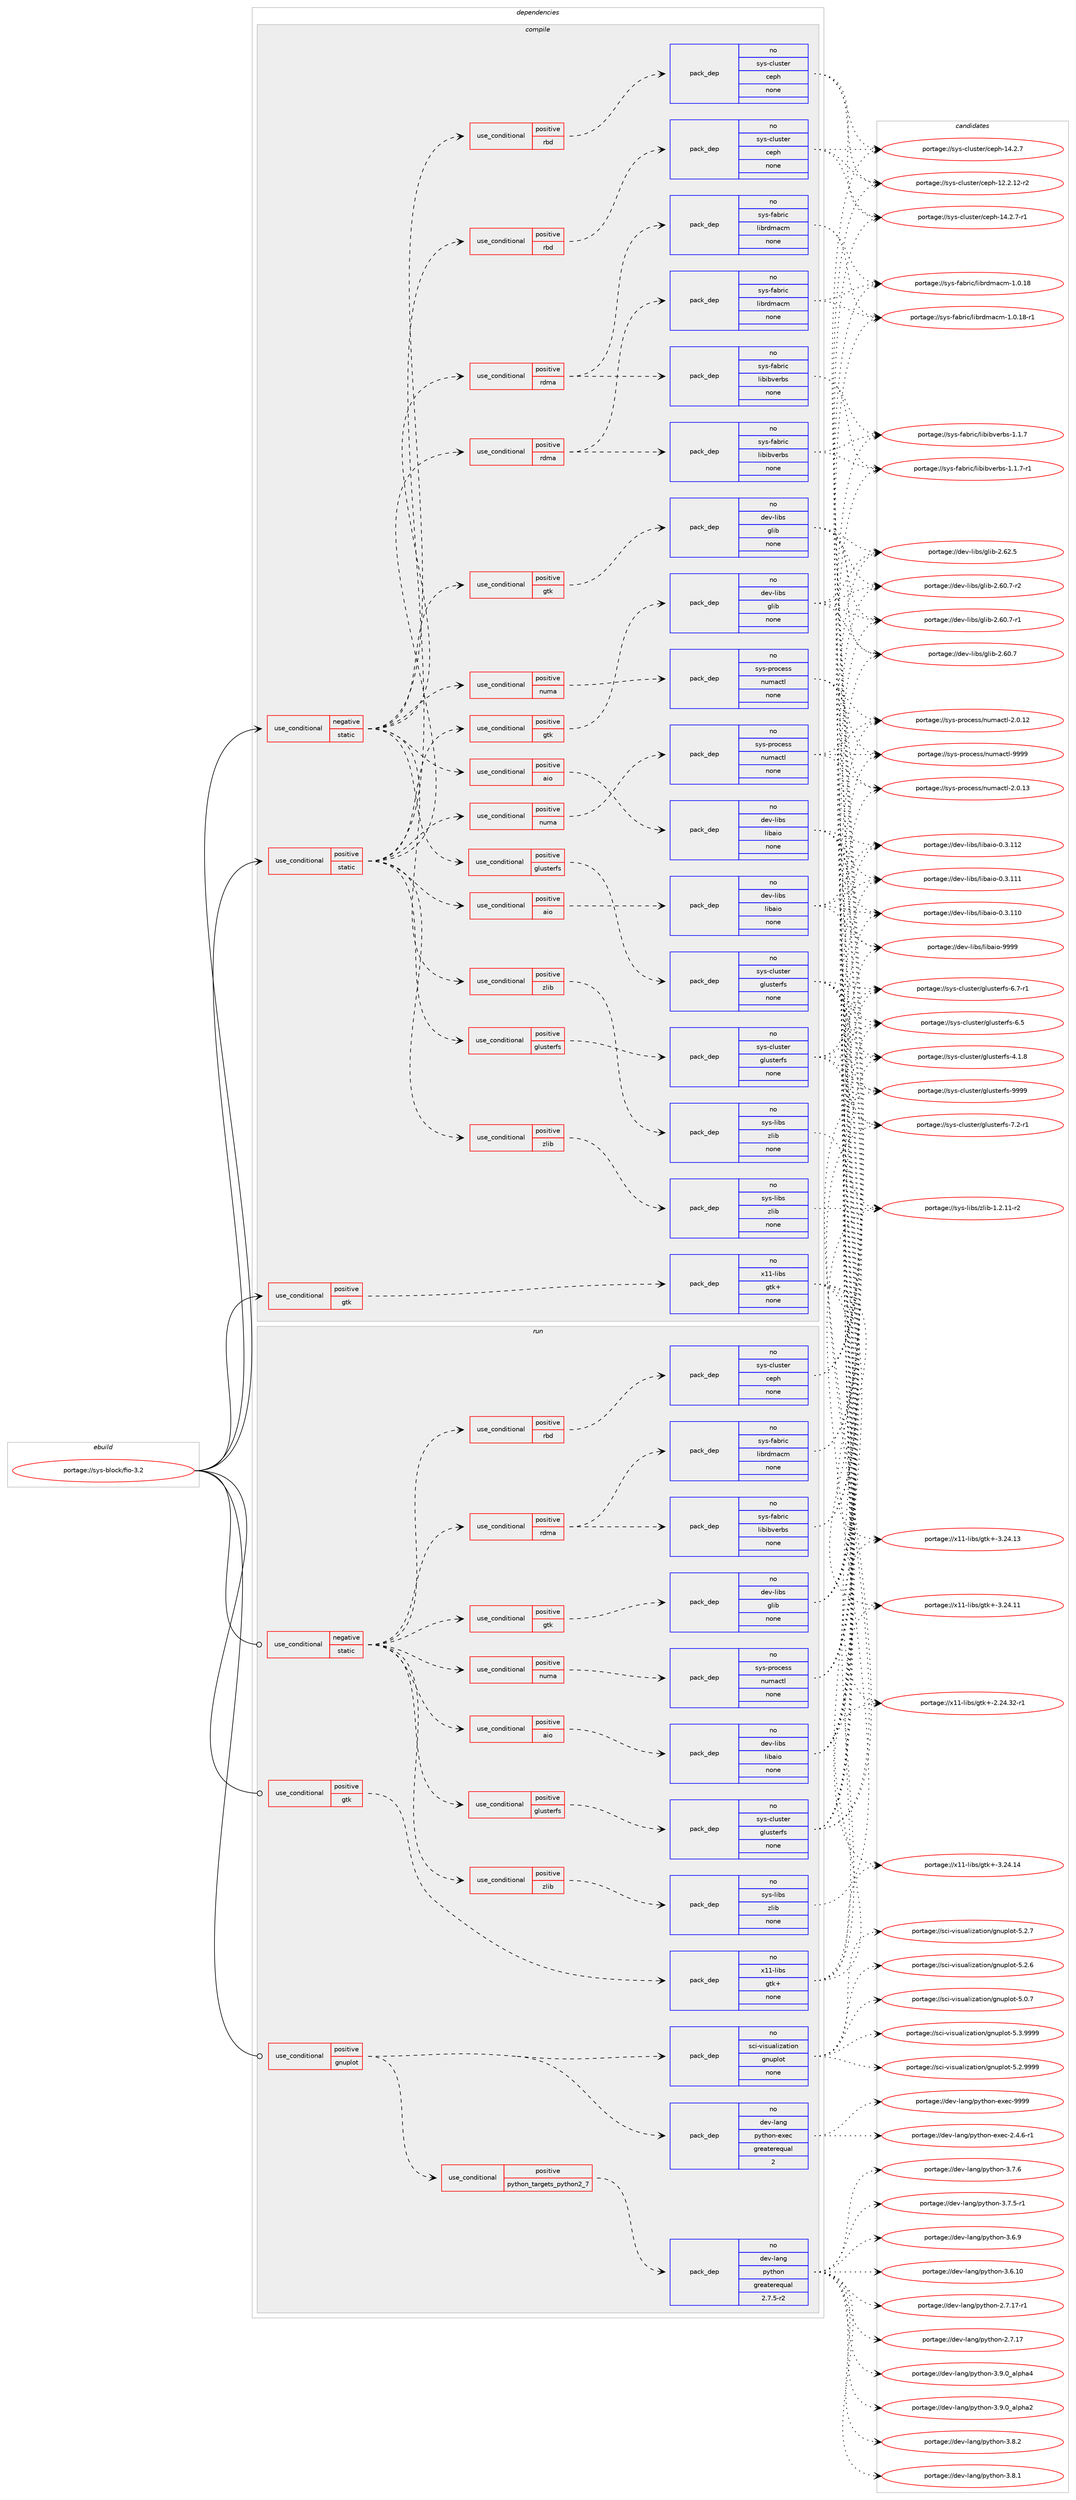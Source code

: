 digraph prolog {

# *************
# Graph options
# *************

newrank=true;
concentrate=true;
compound=true;
graph [rankdir=LR,fontname=Helvetica,fontsize=10,ranksep=1.5];#, ranksep=2.5, nodesep=0.2];
edge  [arrowhead=vee];
node  [fontname=Helvetica,fontsize=10];

# **********
# The ebuild
# **********

subgraph cluster_leftcol {
color=gray;
rank=same;
label=<<i>ebuild</i>>;
id [label="portage://sys-block/fio-3.2", color=red, width=4, href="../sys-block/fio-3.2.svg"];
}

# ****************
# The dependencies
# ****************

subgraph cluster_midcol {
color=gray;
label=<<i>dependencies</i>>;
subgraph cluster_compile {
fillcolor="#eeeeee";
style=filled;
label=<<i>compile</i>>;
subgraph cond6835 {
dependency34935 [label=<<TABLE BORDER="0" CELLBORDER="1" CELLSPACING="0" CELLPADDING="4"><TR><TD ROWSPAN="3" CELLPADDING="10">use_conditional</TD></TR><TR><TD>negative</TD></TR><TR><TD>static</TD></TR></TABLE>>, shape=none, color=red];
subgraph cond6836 {
dependency34936 [label=<<TABLE BORDER="0" CELLBORDER="1" CELLSPACING="0" CELLPADDING="4"><TR><TD ROWSPAN="3" CELLPADDING="10">use_conditional</TD></TR><TR><TD>positive</TD></TR><TR><TD>aio</TD></TR></TABLE>>, shape=none, color=red];
subgraph pack27225 {
dependency34937 [label=<<TABLE BORDER="0" CELLBORDER="1" CELLSPACING="0" CELLPADDING="4" WIDTH="220"><TR><TD ROWSPAN="6" CELLPADDING="30">pack_dep</TD></TR><TR><TD WIDTH="110">no</TD></TR><TR><TD>dev-libs</TD></TR><TR><TD>libaio</TD></TR><TR><TD>none</TD></TR><TR><TD></TD></TR></TABLE>>, shape=none, color=blue];
}
dependency34936:e -> dependency34937:w [weight=20,style="dashed",arrowhead="vee"];
}
dependency34935:e -> dependency34936:w [weight=20,style="dashed",arrowhead="vee"];
subgraph cond6837 {
dependency34938 [label=<<TABLE BORDER="0" CELLBORDER="1" CELLSPACING="0" CELLPADDING="4"><TR><TD ROWSPAN="3" CELLPADDING="10">use_conditional</TD></TR><TR><TD>positive</TD></TR><TR><TD>glusterfs</TD></TR></TABLE>>, shape=none, color=red];
subgraph pack27226 {
dependency34939 [label=<<TABLE BORDER="0" CELLBORDER="1" CELLSPACING="0" CELLPADDING="4" WIDTH="220"><TR><TD ROWSPAN="6" CELLPADDING="30">pack_dep</TD></TR><TR><TD WIDTH="110">no</TD></TR><TR><TD>sys-cluster</TD></TR><TR><TD>glusterfs</TD></TR><TR><TD>none</TD></TR><TR><TD></TD></TR></TABLE>>, shape=none, color=blue];
}
dependency34938:e -> dependency34939:w [weight=20,style="dashed",arrowhead="vee"];
}
dependency34935:e -> dependency34938:w [weight=20,style="dashed",arrowhead="vee"];
subgraph cond6838 {
dependency34940 [label=<<TABLE BORDER="0" CELLBORDER="1" CELLSPACING="0" CELLPADDING="4"><TR><TD ROWSPAN="3" CELLPADDING="10">use_conditional</TD></TR><TR><TD>positive</TD></TR><TR><TD>gtk</TD></TR></TABLE>>, shape=none, color=red];
subgraph pack27227 {
dependency34941 [label=<<TABLE BORDER="0" CELLBORDER="1" CELLSPACING="0" CELLPADDING="4" WIDTH="220"><TR><TD ROWSPAN="6" CELLPADDING="30">pack_dep</TD></TR><TR><TD WIDTH="110">no</TD></TR><TR><TD>dev-libs</TD></TR><TR><TD>glib</TD></TR><TR><TD>none</TD></TR><TR><TD></TD></TR></TABLE>>, shape=none, color=blue];
}
dependency34940:e -> dependency34941:w [weight=20,style="dashed",arrowhead="vee"];
}
dependency34935:e -> dependency34940:w [weight=20,style="dashed",arrowhead="vee"];
subgraph cond6839 {
dependency34942 [label=<<TABLE BORDER="0" CELLBORDER="1" CELLSPACING="0" CELLPADDING="4"><TR><TD ROWSPAN="3" CELLPADDING="10">use_conditional</TD></TR><TR><TD>positive</TD></TR><TR><TD>numa</TD></TR></TABLE>>, shape=none, color=red];
subgraph pack27228 {
dependency34943 [label=<<TABLE BORDER="0" CELLBORDER="1" CELLSPACING="0" CELLPADDING="4" WIDTH="220"><TR><TD ROWSPAN="6" CELLPADDING="30">pack_dep</TD></TR><TR><TD WIDTH="110">no</TD></TR><TR><TD>sys-process</TD></TR><TR><TD>numactl</TD></TR><TR><TD>none</TD></TR><TR><TD></TD></TR></TABLE>>, shape=none, color=blue];
}
dependency34942:e -> dependency34943:w [weight=20,style="dashed",arrowhead="vee"];
}
dependency34935:e -> dependency34942:w [weight=20,style="dashed",arrowhead="vee"];
subgraph cond6840 {
dependency34944 [label=<<TABLE BORDER="0" CELLBORDER="1" CELLSPACING="0" CELLPADDING="4"><TR><TD ROWSPAN="3" CELLPADDING="10">use_conditional</TD></TR><TR><TD>positive</TD></TR><TR><TD>rbd</TD></TR></TABLE>>, shape=none, color=red];
subgraph pack27229 {
dependency34945 [label=<<TABLE BORDER="0" CELLBORDER="1" CELLSPACING="0" CELLPADDING="4" WIDTH="220"><TR><TD ROWSPAN="6" CELLPADDING="30">pack_dep</TD></TR><TR><TD WIDTH="110">no</TD></TR><TR><TD>sys-cluster</TD></TR><TR><TD>ceph</TD></TR><TR><TD>none</TD></TR><TR><TD></TD></TR></TABLE>>, shape=none, color=blue];
}
dependency34944:e -> dependency34945:w [weight=20,style="dashed",arrowhead="vee"];
}
dependency34935:e -> dependency34944:w [weight=20,style="dashed",arrowhead="vee"];
subgraph cond6841 {
dependency34946 [label=<<TABLE BORDER="0" CELLBORDER="1" CELLSPACING="0" CELLPADDING="4"><TR><TD ROWSPAN="3" CELLPADDING="10">use_conditional</TD></TR><TR><TD>positive</TD></TR><TR><TD>rdma</TD></TR></TABLE>>, shape=none, color=red];
subgraph pack27230 {
dependency34947 [label=<<TABLE BORDER="0" CELLBORDER="1" CELLSPACING="0" CELLPADDING="4" WIDTH="220"><TR><TD ROWSPAN="6" CELLPADDING="30">pack_dep</TD></TR><TR><TD WIDTH="110">no</TD></TR><TR><TD>sys-fabric</TD></TR><TR><TD>libibverbs</TD></TR><TR><TD>none</TD></TR><TR><TD></TD></TR></TABLE>>, shape=none, color=blue];
}
dependency34946:e -> dependency34947:w [weight=20,style="dashed",arrowhead="vee"];
subgraph pack27231 {
dependency34948 [label=<<TABLE BORDER="0" CELLBORDER="1" CELLSPACING="0" CELLPADDING="4" WIDTH="220"><TR><TD ROWSPAN="6" CELLPADDING="30">pack_dep</TD></TR><TR><TD WIDTH="110">no</TD></TR><TR><TD>sys-fabric</TD></TR><TR><TD>librdmacm</TD></TR><TR><TD>none</TD></TR><TR><TD></TD></TR></TABLE>>, shape=none, color=blue];
}
dependency34946:e -> dependency34948:w [weight=20,style="dashed",arrowhead="vee"];
}
dependency34935:e -> dependency34946:w [weight=20,style="dashed",arrowhead="vee"];
subgraph cond6842 {
dependency34949 [label=<<TABLE BORDER="0" CELLBORDER="1" CELLSPACING="0" CELLPADDING="4"><TR><TD ROWSPAN="3" CELLPADDING="10">use_conditional</TD></TR><TR><TD>positive</TD></TR><TR><TD>zlib</TD></TR></TABLE>>, shape=none, color=red];
subgraph pack27232 {
dependency34950 [label=<<TABLE BORDER="0" CELLBORDER="1" CELLSPACING="0" CELLPADDING="4" WIDTH="220"><TR><TD ROWSPAN="6" CELLPADDING="30">pack_dep</TD></TR><TR><TD WIDTH="110">no</TD></TR><TR><TD>sys-libs</TD></TR><TR><TD>zlib</TD></TR><TR><TD>none</TD></TR><TR><TD></TD></TR></TABLE>>, shape=none, color=blue];
}
dependency34949:e -> dependency34950:w [weight=20,style="dashed",arrowhead="vee"];
}
dependency34935:e -> dependency34949:w [weight=20,style="dashed",arrowhead="vee"];
}
id:e -> dependency34935:w [weight=20,style="solid",arrowhead="vee"];
subgraph cond6843 {
dependency34951 [label=<<TABLE BORDER="0" CELLBORDER="1" CELLSPACING="0" CELLPADDING="4"><TR><TD ROWSPAN="3" CELLPADDING="10">use_conditional</TD></TR><TR><TD>positive</TD></TR><TR><TD>gtk</TD></TR></TABLE>>, shape=none, color=red];
subgraph pack27233 {
dependency34952 [label=<<TABLE BORDER="0" CELLBORDER="1" CELLSPACING="0" CELLPADDING="4" WIDTH="220"><TR><TD ROWSPAN="6" CELLPADDING="30">pack_dep</TD></TR><TR><TD WIDTH="110">no</TD></TR><TR><TD>x11-libs</TD></TR><TR><TD>gtk+</TD></TR><TR><TD>none</TD></TR><TR><TD></TD></TR></TABLE>>, shape=none, color=blue];
}
dependency34951:e -> dependency34952:w [weight=20,style="dashed",arrowhead="vee"];
}
id:e -> dependency34951:w [weight=20,style="solid",arrowhead="vee"];
subgraph cond6844 {
dependency34953 [label=<<TABLE BORDER="0" CELLBORDER="1" CELLSPACING="0" CELLPADDING="4"><TR><TD ROWSPAN="3" CELLPADDING="10">use_conditional</TD></TR><TR><TD>positive</TD></TR><TR><TD>static</TD></TR></TABLE>>, shape=none, color=red];
subgraph cond6845 {
dependency34954 [label=<<TABLE BORDER="0" CELLBORDER="1" CELLSPACING="0" CELLPADDING="4"><TR><TD ROWSPAN="3" CELLPADDING="10">use_conditional</TD></TR><TR><TD>positive</TD></TR><TR><TD>aio</TD></TR></TABLE>>, shape=none, color=red];
subgraph pack27234 {
dependency34955 [label=<<TABLE BORDER="0" CELLBORDER="1" CELLSPACING="0" CELLPADDING="4" WIDTH="220"><TR><TD ROWSPAN="6" CELLPADDING="30">pack_dep</TD></TR><TR><TD WIDTH="110">no</TD></TR><TR><TD>dev-libs</TD></TR><TR><TD>libaio</TD></TR><TR><TD>none</TD></TR><TR><TD></TD></TR></TABLE>>, shape=none, color=blue];
}
dependency34954:e -> dependency34955:w [weight=20,style="dashed",arrowhead="vee"];
}
dependency34953:e -> dependency34954:w [weight=20,style="dashed",arrowhead="vee"];
subgraph cond6846 {
dependency34956 [label=<<TABLE BORDER="0" CELLBORDER="1" CELLSPACING="0" CELLPADDING="4"><TR><TD ROWSPAN="3" CELLPADDING="10">use_conditional</TD></TR><TR><TD>positive</TD></TR><TR><TD>glusterfs</TD></TR></TABLE>>, shape=none, color=red];
subgraph pack27235 {
dependency34957 [label=<<TABLE BORDER="0" CELLBORDER="1" CELLSPACING="0" CELLPADDING="4" WIDTH="220"><TR><TD ROWSPAN="6" CELLPADDING="30">pack_dep</TD></TR><TR><TD WIDTH="110">no</TD></TR><TR><TD>sys-cluster</TD></TR><TR><TD>glusterfs</TD></TR><TR><TD>none</TD></TR><TR><TD></TD></TR></TABLE>>, shape=none, color=blue];
}
dependency34956:e -> dependency34957:w [weight=20,style="dashed",arrowhead="vee"];
}
dependency34953:e -> dependency34956:w [weight=20,style="dashed",arrowhead="vee"];
subgraph cond6847 {
dependency34958 [label=<<TABLE BORDER="0" CELLBORDER="1" CELLSPACING="0" CELLPADDING="4"><TR><TD ROWSPAN="3" CELLPADDING="10">use_conditional</TD></TR><TR><TD>positive</TD></TR><TR><TD>gtk</TD></TR></TABLE>>, shape=none, color=red];
subgraph pack27236 {
dependency34959 [label=<<TABLE BORDER="0" CELLBORDER="1" CELLSPACING="0" CELLPADDING="4" WIDTH="220"><TR><TD ROWSPAN="6" CELLPADDING="30">pack_dep</TD></TR><TR><TD WIDTH="110">no</TD></TR><TR><TD>dev-libs</TD></TR><TR><TD>glib</TD></TR><TR><TD>none</TD></TR><TR><TD></TD></TR></TABLE>>, shape=none, color=blue];
}
dependency34958:e -> dependency34959:w [weight=20,style="dashed",arrowhead="vee"];
}
dependency34953:e -> dependency34958:w [weight=20,style="dashed",arrowhead="vee"];
subgraph cond6848 {
dependency34960 [label=<<TABLE BORDER="0" CELLBORDER="1" CELLSPACING="0" CELLPADDING="4"><TR><TD ROWSPAN="3" CELLPADDING="10">use_conditional</TD></TR><TR><TD>positive</TD></TR><TR><TD>numa</TD></TR></TABLE>>, shape=none, color=red];
subgraph pack27237 {
dependency34961 [label=<<TABLE BORDER="0" CELLBORDER="1" CELLSPACING="0" CELLPADDING="4" WIDTH="220"><TR><TD ROWSPAN="6" CELLPADDING="30">pack_dep</TD></TR><TR><TD WIDTH="110">no</TD></TR><TR><TD>sys-process</TD></TR><TR><TD>numactl</TD></TR><TR><TD>none</TD></TR><TR><TD></TD></TR></TABLE>>, shape=none, color=blue];
}
dependency34960:e -> dependency34961:w [weight=20,style="dashed",arrowhead="vee"];
}
dependency34953:e -> dependency34960:w [weight=20,style="dashed",arrowhead="vee"];
subgraph cond6849 {
dependency34962 [label=<<TABLE BORDER="0" CELLBORDER="1" CELLSPACING="0" CELLPADDING="4"><TR><TD ROWSPAN="3" CELLPADDING="10">use_conditional</TD></TR><TR><TD>positive</TD></TR><TR><TD>rbd</TD></TR></TABLE>>, shape=none, color=red];
subgraph pack27238 {
dependency34963 [label=<<TABLE BORDER="0" CELLBORDER="1" CELLSPACING="0" CELLPADDING="4" WIDTH="220"><TR><TD ROWSPAN="6" CELLPADDING="30">pack_dep</TD></TR><TR><TD WIDTH="110">no</TD></TR><TR><TD>sys-cluster</TD></TR><TR><TD>ceph</TD></TR><TR><TD>none</TD></TR><TR><TD></TD></TR></TABLE>>, shape=none, color=blue];
}
dependency34962:e -> dependency34963:w [weight=20,style="dashed",arrowhead="vee"];
}
dependency34953:e -> dependency34962:w [weight=20,style="dashed",arrowhead="vee"];
subgraph cond6850 {
dependency34964 [label=<<TABLE BORDER="0" CELLBORDER="1" CELLSPACING="0" CELLPADDING="4"><TR><TD ROWSPAN="3" CELLPADDING="10">use_conditional</TD></TR><TR><TD>positive</TD></TR><TR><TD>rdma</TD></TR></TABLE>>, shape=none, color=red];
subgraph pack27239 {
dependency34965 [label=<<TABLE BORDER="0" CELLBORDER="1" CELLSPACING="0" CELLPADDING="4" WIDTH="220"><TR><TD ROWSPAN="6" CELLPADDING="30">pack_dep</TD></TR><TR><TD WIDTH="110">no</TD></TR><TR><TD>sys-fabric</TD></TR><TR><TD>libibverbs</TD></TR><TR><TD>none</TD></TR><TR><TD></TD></TR></TABLE>>, shape=none, color=blue];
}
dependency34964:e -> dependency34965:w [weight=20,style="dashed",arrowhead="vee"];
subgraph pack27240 {
dependency34966 [label=<<TABLE BORDER="0" CELLBORDER="1" CELLSPACING="0" CELLPADDING="4" WIDTH="220"><TR><TD ROWSPAN="6" CELLPADDING="30">pack_dep</TD></TR><TR><TD WIDTH="110">no</TD></TR><TR><TD>sys-fabric</TD></TR><TR><TD>librdmacm</TD></TR><TR><TD>none</TD></TR><TR><TD></TD></TR></TABLE>>, shape=none, color=blue];
}
dependency34964:e -> dependency34966:w [weight=20,style="dashed",arrowhead="vee"];
}
dependency34953:e -> dependency34964:w [weight=20,style="dashed",arrowhead="vee"];
subgraph cond6851 {
dependency34967 [label=<<TABLE BORDER="0" CELLBORDER="1" CELLSPACING="0" CELLPADDING="4"><TR><TD ROWSPAN="3" CELLPADDING="10">use_conditional</TD></TR><TR><TD>positive</TD></TR><TR><TD>zlib</TD></TR></TABLE>>, shape=none, color=red];
subgraph pack27241 {
dependency34968 [label=<<TABLE BORDER="0" CELLBORDER="1" CELLSPACING="0" CELLPADDING="4" WIDTH="220"><TR><TD ROWSPAN="6" CELLPADDING="30">pack_dep</TD></TR><TR><TD WIDTH="110">no</TD></TR><TR><TD>sys-libs</TD></TR><TR><TD>zlib</TD></TR><TR><TD>none</TD></TR><TR><TD></TD></TR></TABLE>>, shape=none, color=blue];
}
dependency34967:e -> dependency34968:w [weight=20,style="dashed",arrowhead="vee"];
}
dependency34953:e -> dependency34967:w [weight=20,style="dashed",arrowhead="vee"];
}
id:e -> dependency34953:w [weight=20,style="solid",arrowhead="vee"];
}
subgraph cluster_compileandrun {
fillcolor="#eeeeee";
style=filled;
label=<<i>compile and run</i>>;
}
subgraph cluster_run {
fillcolor="#eeeeee";
style=filled;
label=<<i>run</i>>;
subgraph cond6852 {
dependency34969 [label=<<TABLE BORDER="0" CELLBORDER="1" CELLSPACING="0" CELLPADDING="4"><TR><TD ROWSPAN="3" CELLPADDING="10">use_conditional</TD></TR><TR><TD>negative</TD></TR><TR><TD>static</TD></TR></TABLE>>, shape=none, color=red];
subgraph cond6853 {
dependency34970 [label=<<TABLE BORDER="0" CELLBORDER="1" CELLSPACING="0" CELLPADDING="4"><TR><TD ROWSPAN="3" CELLPADDING="10">use_conditional</TD></TR><TR><TD>positive</TD></TR><TR><TD>aio</TD></TR></TABLE>>, shape=none, color=red];
subgraph pack27242 {
dependency34971 [label=<<TABLE BORDER="0" CELLBORDER="1" CELLSPACING="0" CELLPADDING="4" WIDTH="220"><TR><TD ROWSPAN="6" CELLPADDING="30">pack_dep</TD></TR><TR><TD WIDTH="110">no</TD></TR><TR><TD>dev-libs</TD></TR><TR><TD>libaio</TD></TR><TR><TD>none</TD></TR><TR><TD></TD></TR></TABLE>>, shape=none, color=blue];
}
dependency34970:e -> dependency34971:w [weight=20,style="dashed",arrowhead="vee"];
}
dependency34969:e -> dependency34970:w [weight=20,style="dashed",arrowhead="vee"];
subgraph cond6854 {
dependency34972 [label=<<TABLE BORDER="0" CELLBORDER="1" CELLSPACING="0" CELLPADDING="4"><TR><TD ROWSPAN="3" CELLPADDING="10">use_conditional</TD></TR><TR><TD>positive</TD></TR><TR><TD>glusterfs</TD></TR></TABLE>>, shape=none, color=red];
subgraph pack27243 {
dependency34973 [label=<<TABLE BORDER="0" CELLBORDER="1" CELLSPACING="0" CELLPADDING="4" WIDTH="220"><TR><TD ROWSPAN="6" CELLPADDING="30">pack_dep</TD></TR><TR><TD WIDTH="110">no</TD></TR><TR><TD>sys-cluster</TD></TR><TR><TD>glusterfs</TD></TR><TR><TD>none</TD></TR><TR><TD></TD></TR></TABLE>>, shape=none, color=blue];
}
dependency34972:e -> dependency34973:w [weight=20,style="dashed",arrowhead="vee"];
}
dependency34969:e -> dependency34972:w [weight=20,style="dashed",arrowhead="vee"];
subgraph cond6855 {
dependency34974 [label=<<TABLE BORDER="0" CELLBORDER="1" CELLSPACING="0" CELLPADDING="4"><TR><TD ROWSPAN="3" CELLPADDING="10">use_conditional</TD></TR><TR><TD>positive</TD></TR><TR><TD>gtk</TD></TR></TABLE>>, shape=none, color=red];
subgraph pack27244 {
dependency34975 [label=<<TABLE BORDER="0" CELLBORDER="1" CELLSPACING="0" CELLPADDING="4" WIDTH="220"><TR><TD ROWSPAN="6" CELLPADDING="30">pack_dep</TD></TR><TR><TD WIDTH="110">no</TD></TR><TR><TD>dev-libs</TD></TR><TR><TD>glib</TD></TR><TR><TD>none</TD></TR><TR><TD></TD></TR></TABLE>>, shape=none, color=blue];
}
dependency34974:e -> dependency34975:w [weight=20,style="dashed",arrowhead="vee"];
}
dependency34969:e -> dependency34974:w [weight=20,style="dashed",arrowhead="vee"];
subgraph cond6856 {
dependency34976 [label=<<TABLE BORDER="0" CELLBORDER="1" CELLSPACING="0" CELLPADDING="4"><TR><TD ROWSPAN="3" CELLPADDING="10">use_conditional</TD></TR><TR><TD>positive</TD></TR><TR><TD>numa</TD></TR></TABLE>>, shape=none, color=red];
subgraph pack27245 {
dependency34977 [label=<<TABLE BORDER="0" CELLBORDER="1" CELLSPACING="0" CELLPADDING="4" WIDTH="220"><TR><TD ROWSPAN="6" CELLPADDING="30">pack_dep</TD></TR><TR><TD WIDTH="110">no</TD></TR><TR><TD>sys-process</TD></TR><TR><TD>numactl</TD></TR><TR><TD>none</TD></TR><TR><TD></TD></TR></TABLE>>, shape=none, color=blue];
}
dependency34976:e -> dependency34977:w [weight=20,style="dashed",arrowhead="vee"];
}
dependency34969:e -> dependency34976:w [weight=20,style="dashed",arrowhead="vee"];
subgraph cond6857 {
dependency34978 [label=<<TABLE BORDER="0" CELLBORDER="1" CELLSPACING="0" CELLPADDING="4"><TR><TD ROWSPAN="3" CELLPADDING="10">use_conditional</TD></TR><TR><TD>positive</TD></TR><TR><TD>rbd</TD></TR></TABLE>>, shape=none, color=red];
subgraph pack27246 {
dependency34979 [label=<<TABLE BORDER="0" CELLBORDER="1" CELLSPACING="0" CELLPADDING="4" WIDTH="220"><TR><TD ROWSPAN="6" CELLPADDING="30">pack_dep</TD></TR><TR><TD WIDTH="110">no</TD></TR><TR><TD>sys-cluster</TD></TR><TR><TD>ceph</TD></TR><TR><TD>none</TD></TR><TR><TD></TD></TR></TABLE>>, shape=none, color=blue];
}
dependency34978:e -> dependency34979:w [weight=20,style="dashed",arrowhead="vee"];
}
dependency34969:e -> dependency34978:w [weight=20,style="dashed",arrowhead="vee"];
subgraph cond6858 {
dependency34980 [label=<<TABLE BORDER="0" CELLBORDER="1" CELLSPACING="0" CELLPADDING="4"><TR><TD ROWSPAN="3" CELLPADDING="10">use_conditional</TD></TR><TR><TD>positive</TD></TR><TR><TD>rdma</TD></TR></TABLE>>, shape=none, color=red];
subgraph pack27247 {
dependency34981 [label=<<TABLE BORDER="0" CELLBORDER="1" CELLSPACING="0" CELLPADDING="4" WIDTH="220"><TR><TD ROWSPAN="6" CELLPADDING="30">pack_dep</TD></TR><TR><TD WIDTH="110">no</TD></TR><TR><TD>sys-fabric</TD></TR><TR><TD>libibverbs</TD></TR><TR><TD>none</TD></TR><TR><TD></TD></TR></TABLE>>, shape=none, color=blue];
}
dependency34980:e -> dependency34981:w [weight=20,style="dashed",arrowhead="vee"];
subgraph pack27248 {
dependency34982 [label=<<TABLE BORDER="0" CELLBORDER="1" CELLSPACING="0" CELLPADDING="4" WIDTH="220"><TR><TD ROWSPAN="6" CELLPADDING="30">pack_dep</TD></TR><TR><TD WIDTH="110">no</TD></TR><TR><TD>sys-fabric</TD></TR><TR><TD>librdmacm</TD></TR><TR><TD>none</TD></TR><TR><TD></TD></TR></TABLE>>, shape=none, color=blue];
}
dependency34980:e -> dependency34982:w [weight=20,style="dashed",arrowhead="vee"];
}
dependency34969:e -> dependency34980:w [weight=20,style="dashed",arrowhead="vee"];
subgraph cond6859 {
dependency34983 [label=<<TABLE BORDER="0" CELLBORDER="1" CELLSPACING="0" CELLPADDING="4"><TR><TD ROWSPAN="3" CELLPADDING="10">use_conditional</TD></TR><TR><TD>positive</TD></TR><TR><TD>zlib</TD></TR></TABLE>>, shape=none, color=red];
subgraph pack27249 {
dependency34984 [label=<<TABLE BORDER="0" CELLBORDER="1" CELLSPACING="0" CELLPADDING="4" WIDTH="220"><TR><TD ROWSPAN="6" CELLPADDING="30">pack_dep</TD></TR><TR><TD WIDTH="110">no</TD></TR><TR><TD>sys-libs</TD></TR><TR><TD>zlib</TD></TR><TR><TD>none</TD></TR><TR><TD></TD></TR></TABLE>>, shape=none, color=blue];
}
dependency34983:e -> dependency34984:w [weight=20,style="dashed",arrowhead="vee"];
}
dependency34969:e -> dependency34983:w [weight=20,style="dashed",arrowhead="vee"];
}
id:e -> dependency34969:w [weight=20,style="solid",arrowhead="odot"];
subgraph cond6860 {
dependency34985 [label=<<TABLE BORDER="0" CELLBORDER="1" CELLSPACING="0" CELLPADDING="4"><TR><TD ROWSPAN="3" CELLPADDING="10">use_conditional</TD></TR><TR><TD>positive</TD></TR><TR><TD>gnuplot</TD></TR></TABLE>>, shape=none, color=red];
subgraph pack27250 {
dependency34986 [label=<<TABLE BORDER="0" CELLBORDER="1" CELLSPACING="0" CELLPADDING="4" WIDTH="220"><TR><TD ROWSPAN="6" CELLPADDING="30">pack_dep</TD></TR><TR><TD WIDTH="110">no</TD></TR><TR><TD>sci-visualization</TD></TR><TR><TD>gnuplot</TD></TR><TR><TD>none</TD></TR><TR><TD></TD></TR></TABLE>>, shape=none, color=blue];
}
dependency34985:e -> dependency34986:w [weight=20,style="dashed",arrowhead="vee"];
subgraph cond6861 {
dependency34987 [label=<<TABLE BORDER="0" CELLBORDER="1" CELLSPACING="0" CELLPADDING="4"><TR><TD ROWSPAN="3" CELLPADDING="10">use_conditional</TD></TR><TR><TD>positive</TD></TR><TR><TD>python_targets_python2_7</TD></TR></TABLE>>, shape=none, color=red];
subgraph pack27251 {
dependency34988 [label=<<TABLE BORDER="0" CELLBORDER="1" CELLSPACING="0" CELLPADDING="4" WIDTH="220"><TR><TD ROWSPAN="6" CELLPADDING="30">pack_dep</TD></TR><TR><TD WIDTH="110">no</TD></TR><TR><TD>dev-lang</TD></TR><TR><TD>python</TD></TR><TR><TD>greaterequal</TD></TR><TR><TD>2.7.5-r2</TD></TR></TABLE>>, shape=none, color=blue];
}
dependency34987:e -> dependency34988:w [weight=20,style="dashed",arrowhead="vee"];
}
dependency34985:e -> dependency34987:w [weight=20,style="dashed",arrowhead="vee"];
subgraph pack27252 {
dependency34989 [label=<<TABLE BORDER="0" CELLBORDER="1" CELLSPACING="0" CELLPADDING="4" WIDTH="220"><TR><TD ROWSPAN="6" CELLPADDING="30">pack_dep</TD></TR><TR><TD WIDTH="110">no</TD></TR><TR><TD>dev-lang</TD></TR><TR><TD>python-exec</TD></TR><TR><TD>greaterequal</TD></TR><TR><TD>2</TD></TR></TABLE>>, shape=none, color=blue];
}
dependency34985:e -> dependency34989:w [weight=20,style="dashed",arrowhead="vee"];
}
id:e -> dependency34985:w [weight=20,style="solid",arrowhead="odot"];
subgraph cond6862 {
dependency34990 [label=<<TABLE BORDER="0" CELLBORDER="1" CELLSPACING="0" CELLPADDING="4"><TR><TD ROWSPAN="3" CELLPADDING="10">use_conditional</TD></TR><TR><TD>positive</TD></TR><TR><TD>gtk</TD></TR></TABLE>>, shape=none, color=red];
subgraph pack27253 {
dependency34991 [label=<<TABLE BORDER="0" CELLBORDER="1" CELLSPACING="0" CELLPADDING="4" WIDTH="220"><TR><TD ROWSPAN="6" CELLPADDING="30">pack_dep</TD></TR><TR><TD WIDTH="110">no</TD></TR><TR><TD>x11-libs</TD></TR><TR><TD>gtk+</TD></TR><TR><TD>none</TD></TR><TR><TD></TD></TR></TABLE>>, shape=none, color=blue];
}
dependency34990:e -> dependency34991:w [weight=20,style="dashed",arrowhead="vee"];
}
id:e -> dependency34990:w [weight=20,style="solid",arrowhead="odot"];
}
}

# **************
# The candidates
# **************

subgraph cluster_choices {
rank=same;
color=gray;
label=<<i>candidates</i>>;

subgraph choice27225 {
color=black;
nodesep=1;
choice10010111845108105981154710810598971051114557575757 [label="portage://dev-libs/libaio-9999", color=red, width=4,href="../dev-libs/libaio-9999.svg"];
choice10010111845108105981154710810598971051114548465146494950 [label="portage://dev-libs/libaio-0.3.112", color=red, width=4,href="../dev-libs/libaio-0.3.112.svg"];
choice10010111845108105981154710810598971051114548465146494949 [label="portage://dev-libs/libaio-0.3.111", color=red, width=4,href="../dev-libs/libaio-0.3.111.svg"];
choice10010111845108105981154710810598971051114548465146494948 [label="portage://dev-libs/libaio-0.3.110", color=red, width=4,href="../dev-libs/libaio-0.3.110.svg"];
dependency34937:e -> choice10010111845108105981154710810598971051114557575757:w [style=dotted,weight="100"];
dependency34937:e -> choice10010111845108105981154710810598971051114548465146494950:w [style=dotted,weight="100"];
dependency34937:e -> choice10010111845108105981154710810598971051114548465146494949:w [style=dotted,weight="100"];
dependency34937:e -> choice10010111845108105981154710810598971051114548465146494948:w [style=dotted,weight="100"];
}
subgraph choice27226 {
color=black;
nodesep=1;
choice1151211154599108117115116101114471031081171151161011141021154557575757 [label="portage://sys-cluster/glusterfs-9999", color=red, width=4,href="../sys-cluster/glusterfs-9999.svg"];
choice115121115459910811711511610111447103108117115116101114102115455546504511449 [label="portage://sys-cluster/glusterfs-7.2-r1", color=red, width=4,href="../sys-cluster/glusterfs-7.2-r1.svg"];
choice115121115459910811711511610111447103108117115116101114102115455446554511449 [label="portage://sys-cluster/glusterfs-6.7-r1", color=red, width=4,href="../sys-cluster/glusterfs-6.7-r1.svg"];
choice11512111545991081171151161011144710310811711511610111410211545544653 [label="portage://sys-cluster/glusterfs-6.5", color=red, width=4,href="../sys-cluster/glusterfs-6.5.svg"];
choice115121115459910811711511610111447103108117115116101114102115455246494656 [label="portage://sys-cluster/glusterfs-4.1.8", color=red, width=4,href="../sys-cluster/glusterfs-4.1.8.svg"];
dependency34939:e -> choice1151211154599108117115116101114471031081171151161011141021154557575757:w [style=dotted,weight="100"];
dependency34939:e -> choice115121115459910811711511610111447103108117115116101114102115455546504511449:w [style=dotted,weight="100"];
dependency34939:e -> choice115121115459910811711511610111447103108117115116101114102115455446554511449:w [style=dotted,weight="100"];
dependency34939:e -> choice11512111545991081171151161011144710310811711511610111410211545544653:w [style=dotted,weight="100"];
dependency34939:e -> choice115121115459910811711511610111447103108117115116101114102115455246494656:w [style=dotted,weight="100"];
}
subgraph choice27227 {
color=black;
nodesep=1;
choice1001011184510810598115471031081059845504654504653 [label="portage://dev-libs/glib-2.62.5", color=red, width=4,href="../dev-libs/glib-2.62.5.svg"];
choice10010111845108105981154710310810598455046544846554511450 [label="portage://dev-libs/glib-2.60.7-r2", color=red, width=4,href="../dev-libs/glib-2.60.7-r2.svg"];
choice10010111845108105981154710310810598455046544846554511449 [label="portage://dev-libs/glib-2.60.7-r1", color=red, width=4,href="../dev-libs/glib-2.60.7-r1.svg"];
choice1001011184510810598115471031081059845504654484655 [label="portage://dev-libs/glib-2.60.7", color=red, width=4,href="../dev-libs/glib-2.60.7.svg"];
dependency34941:e -> choice1001011184510810598115471031081059845504654504653:w [style=dotted,weight="100"];
dependency34941:e -> choice10010111845108105981154710310810598455046544846554511450:w [style=dotted,weight="100"];
dependency34941:e -> choice10010111845108105981154710310810598455046544846554511449:w [style=dotted,weight="100"];
dependency34941:e -> choice1001011184510810598115471031081059845504654484655:w [style=dotted,weight="100"];
}
subgraph choice27228 {
color=black;
nodesep=1;
choice11512111545112114111991011151154711011710997991161084557575757 [label="portage://sys-process/numactl-9999", color=red, width=4,href="../sys-process/numactl-9999.svg"];
choice115121115451121141119910111511547110117109979911610845504648464951 [label="portage://sys-process/numactl-2.0.13", color=red, width=4,href="../sys-process/numactl-2.0.13.svg"];
choice115121115451121141119910111511547110117109979911610845504648464950 [label="portage://sys-process/numactl-2.0.12", color=red, width=4,href="../sys-process/numactl-2.0.12.svg"];
dependency34943:e -> choice11512111545112114111991011151154711011710997991161084557575757:w [style=dotted,weight="100"];
dependency34943:e -> choice115121115451121141119910111511547110117109979911610845504648464951:w [style=dotted,weight="100"];
dependency34943:e -> choice115121115451121141119910111511547110117109979911610845504648464950:w [style=dotted,weight="100"];
}
subgraph choice27229 {
color=black;
nodesep=1;
choice11512111545991081171151161011144799101112104454952465046554511449 [label="portage://sys-cluster/ceph-14.2.7-r1", color=red, width=4,href="../sys-cluster/ceph-14.2.7-r1.svg"];
choice1151211154599108117115116101114479910111210445495246504655 [label="portage://sys-cluster/ceph-14.2.7", color=red, width=4,href="../sys-cluster/ceph-14.2.7.svg"];
choice1151211154599108117115116101114479910111210445495046504649504511450 [label="portage://sys-cluster/ceph-12.2.12-r2", color=red, width=4,href="../sys-cluster/ceph-12.2.12-r2.svg"];
dependency34945:e -> choice11512111545991081171151161011144799101112104454952465046554511449:w [style=dotted,weight="100"];
dependency34945:e -> choice1151211154599108117115116101114479910111210445495246504655:w [style=dotted,weight="100"];
dependency34945:e -> choice1151211154599108117115116101114479910111210445495046504649504511450:w [style=dotted,weight="100"];
}
subgraph choice27230 {
color=black;
nodesep=1;
choice11512111545102979811410599471081059810598118101114981154549464946554511449 [label="portage://sys-fabric/libibverbs-1.1.7-r1", color=red, width=4,href="../sys-fabric/libibverbs-1.1.7-r1.svg"];
choice1151211154510297981141059947108105981059811810111498115454946494655 [label="portage://sys-fabric/libibverbs-1.1.7", color=red, width=4,href="../sys-fabric/libibverbs-1.1.7.svg"];
dependency34947:e -> choice11512111545102979811410599471081059810598118101114981154549464946554511449:w [style=dotted,weight="100"];
dependency34947:e -> choice1151211154510297981141059947108105981059811810111498115454946494655:w [style=dotted,weight="100"];
}
subgraph choice27231 {
color=black;
nodesep=1;
choice1151211154510297981141059947108105981141001099799109454946484649564511449 [label="portage://sys-fabric/librdmacm-1.0.18-r1", color=red, width=4,href="../sys-fabric/librdmacm-1.0.18-r1.svg"];
choice115121115451029798114105994710810598114100109979910945494648464956 [label="portage://sys-fabric/librdmacm-1.0.18", color=red, width=4,href="../sys-fabric/librdmacm-1.0.18.svg"];
dependency34948:e -> choice1151211154510297981141059947108105981141001099799109454946484649564511449:w [style=dotted,weight="100"];
dependency34948:e -> choice115121115451029798114105994710810598114100109979910945494648464956:w [style=dotted,weight="100"];
}
subgraph choice27232 {
color=black;
nodesep=1;
choice11512111545108105981154712210810598454946504649494511450 [label="portage://sys-libs/zlib-1.2.11-r2", color=red, width=4,href="../sys-libs/zlib-1.2.11-r2.svg"];
dependency34950:e -> choice11512111545108105981154712210810598454946504649494511450:w [style=dotted,weight="100"];
}
subgraph choice27233 {
color=black;
nodesep=1;
choice1204949451081059811547103116107434551465052464952 [label="portage://x11-libs/gtk+-3.24.14", color=red, width=4,href="../x11-libs/gtk+-3.24.14.svg"];
choice1204949451081059811547103116107434551465052464951 [label="portage://x11-libs/gtk+-3.24.13", color=red, width=4,href="../x11-libs/gtk+-3.24.13.svg"];
choice1204949451081059811547103116107434551465052464949 [label="portage://x11-libs/gtk+-3.24.11", color=red, width=4,href="../x11-libs/gtk+-3.24.11.svg"];
choice12049494510810598115471031161074345504650524651504511449 [label="portage://x11-libs/gtk+-2.24.32-r1", color=red, width=4,href="../x11-libs/gtk+-2.24.32-r1.svg"];
dependency34952:e -> choice1204949451081059811547103116107434551465052464952:w [style=dotted,weight="100"];
dependency34952:e -> choice1204949451081059811547103116107434551465052464951:w [style=dotted,weight="100"];
dependency34952:e -> choice1204949451081059811547103116107434551465052464949:w [style=dotted,weight="100"];
dependency34952:e -> choice12049494510810598115471031161074345504650524651504511449:w [style=dotted,weight="100"];
}
subgraph choice27234 {
color=black;
nodesep=1;
choice10010111845108105981154710810598971051114557575757 [label="portage://dev-libs/libaio-9999", color=red, width=4,href="../dev-libs/libaio-9999.svg"];
choice10010111845108105981154710810598971051114548465146494950 [label="portage://dev-libs/libaio-0.3.112", color=red, width=4,href="../dev-libs/libaio-0.3.112.svg"];
choice10010111845108105981154710810598971051114548465146494949 [label="portage://dev-libs/libaio-0.3.111", color=red, width=4,href="../dev-libs/libaio-0.3.111.svg"];
choice10010111845108105981154710810598971051114548465146494948 [label="portage://dev-libs/libaio-0.3.110", color=red, width=4,href="../dev-libs/libaio-0.3.110.svg"];
dependency34955:e -> choice10010111845108105981154710810598971051114557575757:w [style=dotted,weight="100"];
dependency34955:e -> choice10010111845108105981154710810598971051114548465146494950:w [style=dotted,weight="100"];
dependency34955:e -> choice10010111845108105981154710810598971051114548465146494949:w [style=dotted,weight="100"];
dependency34955:e -> choice10010111845108105981154710810598971051114548465146494948:w [style=dotted,weight="100"];
}
subgraph choice27235 {
color=black;
nodesep=1;
choice1151211154599108117115116101114471031081171151161011141021154557575757 [label="portage://sys-cluster/glusterfs-9999", color=red, width=4,href="../sys-cluster/glusterfs-9999.svg"];
choice115121115459910811711511610111447103108117115116101114102115455546504511449 [label="portage://sys-cluster/glusterfs-7.2-r1", color=red, width=4,href="../sys-cluster/glusterfs-7.2-r1.svg"];
choice115121115459910811711511610111447103108117115116101114102115455446554511449 [label="portage://sys-cluster/glusterfs-6.7-r1", color=red, width=4,href="../sys-cluster/glusterfs-6.7-r1.svg"];
choice11512111545991081171151161011144710310811711511610111410211545544653 [label="portage://sys-cluster/glusterfs-6.5", color=red, width=4,href="../sys-cluster/glusterfs-6.5.svg"];
choice115121115459910811711511610111447103108117115116101114102115455246494656 [label="portage://sys-cluster/glusterfs-4.1.8", color=red, width=4,href="../sys-cluster/glusterfs-4.1.8.svg"];
dependency34957:e -> choice1151211154599108117115116101114471031081171151161011141021154557575757:w [style=dotted,weight="100"];
dependency34957:e -> choice115121115459910811711511610111447103108117115116101114102115455546504511449:w [style=dotted,weight="100"];
dependency34957:e -> choice115121115459910811711511610111447103108117115116101114102115455446554511449:w [style=dotted,weight="100"];
dependency34957:e -> choice11512111545991081171151161011144710310811711511610111410211545544653:w [style=dotted,weight="100"];
dependency34957:e -> choice115121115459910811711511610111447103108117115116101114102115455246494656:w [style=dotted,weight="100"];
}
subgraph choice27236 {
color=black;
nodesep=1;
choice1001011184510810598115471031081059845504654504653 [label="portage://dev-libs/glib-2.62.5", color=red, width=4,href="../dev-libs/glib-2.62.5.svg"];
choice10010111845108105981154710310810598455046544846554511450 [label="portage://dev-libs/glib-2.60.7-r2", color=red, width=4,href="../dev-libs/glib-2.60.7-r2.svg"];
choice10010111845108105981154710310810598455046544846554511449 [label="portage://dev-libs/glib-2.60.7-r1", color=red, width=4,href="../dev-libs/glib-2.60.7-r1.svg"];
choice1001011184510810598115471031081059845504654484655 [label="portage://dev-libs/glib-2.60.7", color=red, width=4,href="../dev-libs/glib-2.60.7.svg"];
dependency34959:e -> choice1001011184510810598115471031081059845504654504653:w [style=dotted,weight="100"];
dependency34959:e -> choice10010111845108105981154710310810598455046544846554511450:w [style=dotted,weight="100"];
dependency34959:e -> choice10010111845108105981154710310810598455046544846554511449:w [style=dotted,weight="100"];
dependency34959:e -> choice1001011184510810598115471031081059845504654484655:w [style=dotted,weight="100"];
}
subgraph choice27237 {
color=black;
nodesep=1;
choice11512111545112114111991011151154711011710997991161084557575757 [label="portage://sys-process/numactl-9999", color=red, width=4,href="../sys-process/numactl-9999.svg"];
choice115121115451121141119910111511547110117109979911610845504648464951 [label="portage://sys-process/numactl-2.0.13", color=red, width=4,href="../sys-process/numactl-2.0.13.svg"];
choice115121115451121141119910111511547110117109979911610845504648464950 [label="portage://sys-process/numactl-2.0.12", color=red, width=4,href="../sys-process/numactl-2.0.12.svg"];
dependency34961:e -> choice11512111545112114111991011151154711011710997991161084557575757:w [style=dotted,weight="100"];
dependency34961:e -> choice115121115451121141119910111511547110117109979911610845504648464951:w [style=dotted,weight="100"];
dependency34961:e -> choice115121115451121141119910111511547110117109979911610845504648464950:w [style=dotted,weight="100"];
}
subgraph choice27238 {
color=black;
nodesep=1;
choice11512111545991081171151161011144799101112104454952465046554511449 [label="portage://sys-cluster/ceph-14.2.7-r1", color=red, width=4,href="../sys-cluster/ceph-14.2.7-r1.svg"];
choice1151211154599108117115116101114479910111210445495246504655 [label="portage://sys-cluster/ceph-14.2.7", color=red, width=4,href="../sys-cluster/ceph-14.2.7.svg"];
choice1151211154599108117115116101114479910111210445495046504649504511450 [label="portage://sys-cluster/ceph-12.2.12-r2", color=red, width=4,href="../sys-cluster/ceph-12.2.12-r2.svg"];
dependency34963:e -> choice11512111545991081171151161011144799101112104454952465046554511449:w [style=dotted,weight="100"];
dependency34963:e -> choice1151211154599108117115116101114479910111210445495246504655:w [style=dotted,weight="100"];
dependency34963:e -> choice1151211154599108117115116101114479910111210445495046504649504511450:w [style=dotted,weight="100"];
}
subgraph choice27239 {
color=black;
nodesep=1;
choice11512111545102979811410599471081059810598118101114981154549464946554511449 [label="portage://sys-fabric/libibverbs-1.1.7-r1", color=red, width=4,href="../sys-fabric/libibverbs-1.1.7-r1.svg"];
choice1151211154510297981141059947108105981059811810111498115454946494655 [label="portage://sys-fabric/libibverbs-1.1.7", color=red, width=4,href="../sys-fabric/libibverbs-1.1.7.svg"];
dependency34965:e -> choice11512111545102979811410599471081059810598118101114981154549464946554511449:w [style=dotted,weight="100"];
dependency34965:e -> choice1151211154510297981141059947108105981059811810111498115454946494655:w [style=dotted,weight="100"];
}
subgraph choice27240 {
color=black;
nodesep=1;
choice1151211154510297981141059947108105981141001099799109454946484649564511449 [label="portage://sys-fabric/librdmacm-1.0.18-r1", color=red, width=4,href="../sys-fabric/librdmacm-1.0.18-r1.svg"];
choice115121115451029798114105994710810598114100109979910945494648464956 [label="portage://sys-fabric/librdmacm-1.0.18", color=red, width=4,href="../sys-fabric/librdmacm-1.0.18.svg"];
dependency34966:e -> choice1151211154510297981141059947108105981141001099799109454946484649564511449:w [style=dotted,weight="100"];
dependency34966:e -> choice115121115451029798114105994710810598114100109979910945494648464956:w [style=dotted,weight="100"];
}
subgraph choice27241 {
color=black;
nodesep=1;
choice11512111545108105981154712210810598454946504649494511450 [label="portage://sys-libs/zlib-1.2.11-r2", color=red, width=4,href="../sys-libs/zlib-1.2.11-r2.svg"];
dependency34968:e -> choice11512111545108105981154712210810598454946504649494511450:w [style=dotted,weight="100"];
}
subgraph choice27242 {
color=black;
nodesep=1;
choice10010111845108105981154710810598971051114557575757 [label="portage://dev-libs/libaio-9999", color=red, width=4,href="../dev-libs/libaio-9999.svg"];
choice10010111845108105981154710810598971051114548465146494950 [label="portage://dev-libs/libaio-0.3.112", color=red, width=4,href="../dev-libs/libaio-0.3.112.svg"];
choice10010111845108105981154710810598971051114548465146494949 [label="portage://dev-libs/libaio-0.3.111", color=red, width=4,href="../dev-libs/libaio-0.3.111.svg"];
choice10010111845108105981154710810598971051114548465146494948 [label="portage://dev-libs/libaio-0.3.110", color=red, width=4,href="../dev-libs/libaio-0.3.110.svg"];
dependency34971:e -> choice10010111845108105981154710810598971051114557575757:w [style=dotted,weight="100"];
dependency34971:e -> choice10010111845108105981154710810598971051114548465146494950:w [style=dotted,weight="100"];
dependency34971:e -> choice10010111845108105981154710810598971051114548465146494949:w [style=dotted,weight="100"];
dependency34971:e -> choice10010111845108105981154710810598971051114548465146494948:w [style=dotted,weight="100"];
}
subgraph choice27243 {
color=black;
nodesep=1;
choice1151211154599108117115116101114471031081171151161011141021154557575757 [label="portage://sys-cluster/glusterfs-9999", color=red, width=4,href="../sys-cluster/glusterfs-9999.svg"];
choice115121115459910811711511610111447103108117115116101114102115455546504511449 [label="portage://sys-cluster/glusterfs-7.2-r1", color=red, width=4,href="../sys-cluster/glusterfs-7.2-r1.svg"];
choice115121115459910811711511610111447103108117115116101114102115455446554511449 [label="portage://sys-cluster/glusterfs-6.7-r1", color=red, width=4,href="../sys-cluster/glusterfs-6.7-r1.svg"];
choice11512111545991081171151161011144710310811711511610111410211545544653 [label="portage://sys-cluster/glusterfs-6.5", color=red, width=4,href="../sys-cluster/glusterfs-6.5.svg"];
choice115121115459910811711511610111447103108117115116101114102115455246494656 [label="portage://sys-cluster/glusterfs-4.1.8", color=red, width=4,href="../sys-cluster/glusterfs-4.1.8.svg"];
dependency34973:e -> choice1151211154599108117115116101114471031081171151161011141021154557575757:w [style=dotted,weight="100"];
dependency34973:e -> choice115121115459910811711511610111447103108117115116101114102115455546504511449:w [style=dotted,weight="100"];
dependency34973:e -> choice115121115459910811711511610111447103108117115116101114102115455446554511449:w [style=dotted,weight="100"];
dependency34973:e -> choice11512111545991081171151161011144710310811711511610111410211545544653:w [style=dotted,weight="100"];
dependency34973:e -> choice115121115459910811711511610111447103108117115116101114102115455246494656:w [style=dotted,weight="100"];
}
subgraph choice27244 {
color=black;
nodesep=1;
choice1001011184510810598115471031081059845504654504653 [label="portage://dev-libs/glib-2.62.5", color=red, width=4,href="../dev-libs/glib-2.62.5.svg"];
choice10010111845108105981154710310810598455046544846554511450 [label="portage://dev-libs/glib-2.60.7-r2", color=red, width=4,href="../dev-libs/glib-2.60.7-r2.svg"];
choice10010111845108105981154710310810598455046544846554511449 [label="portage://dev-libs/glib-2.60.7-r1", color=red, width=4,href="../dev-libs/glib-2.60.7-r1.svg"];
choice1001011184510810598115471031081059845504654484655 [label="portage://dev-libs/glib-2.60.7", color=red, width=4,href="../dev-libs/glib-2.60.7.svg"];
dependency34975:e -> choice1001011184510810598115471031081059845504654504653:w [style=dotted,weight="100"];
dependency34975:e -> choice10010111845108105981154710310810598455046544846554511450:w [style=dotted,weight="100"];
dependency34975:e -> choice10010111845108105981154710310810598455046544846554511449:w [style=dotted,weight="100"];
dependency34975:e -> choice1001011184510810598115471031081059845504654484655:w [style=dotted,weight="100"];
}
subgraph choice27245 {
color=black;
nodesep=1;
choice11512111545112114111991011151154711011710997991161084557575757 [label="portage://sys-process/numactl-9999", color=red, width=4,href="../sys-process/numactl-9999.svg"];
choice115121115451121141119910111511547110117109979911610845504648464951 [label="portage://sys-process/numactl-2.0.13", color=red, width=4,href="../sys-process/numactl-2.0.13.svg"];
choice115121115451121141119910111511547110117109979911610845504648464950 [label="portage://sys-process/numactl-2.0.12", color=red, width=4,href="../sys-process/numactl-2.0.12.svg"];
dependency34977:e -> choice11512111545112114111991011151154711011710997991161084557575757:w [style=dotted,weight="100"];
dependency34977:e -> choice115121115451121141119910111511547110117109979911610845504648464951:w [style=dotted,weight="100"];
dependency34977:e -> choice115121115451121141119910111511547110117109979911610845504648464950:w [style=dotted,weight="100"];
}
subgraph choice27246 {
color=black;
nodesep=1;
choice11512111545991081171151161011144799101112104454952465046554511449 [label="portage://sys-cluster/ceph-14.2.7-r1", color=red, width=4,href="../sys-cluster/ceph-14.2.7-r1.svg"];
choice1151211154599108117115116101114479910111210445495246504655 [label="portage://sys-cluster/ceph-14.2.7", color=red, width=4,href="../sys-cluster/ceph-14.2.7.svg"];
choice1151211154599108117115116101114479910111210445495046504649504511450 [label="portage://sys-cluster/ceph-12.2.12-r2", color=red, width=4,href="../sys-cluster/ceph-12.2.12-r2.svg"];
dependency34979:e -> choice11512111545991081171151161011144799101112104454952465046554511449:w [style=dotted,weight="100"];
dependency34979:e -> choice1151211154599108117115116101114479910111210445495246504655:w [style=dotted,weight="100"];
dependency34979:e -> choice1151211154599108117115116101114479910111210445495046504649504511450:w [style=dotted,weight="100"];
}
subgraph choice27247 {
color=black;
nodesep=1;
choice11512111545102979811410599471081059810598118101114981154549464946554511449 [label="portage://sys-fabric/libibverbs-1.1.7-r1", color=red, width=4,href="../sys-fabric/libibverbs-1.1.7-r1.svg"];
choice1151211154510297981141059947108105981059811810111498115454946494655 [label="portage://sys-fabric/libibverbs-1.1.7", color=red, width=4,href="../sys-fabric/libibverbs-1.1.7.svg"];
dependency34981:e -> choice11512111545102979811410599471081059810598118101114981154549464946554511449:w [style=dotted,weight="100"];
dependency34981:e -> choice1151211154510297981141059947108105981059811810111498115454946494655:w [style=dotted,weight="100"];
}
subgraph choice27248 {
color=black;
nodesep=1;
choice1151211154510297981141059947108105981141001099799109454946484649564511449 [label="portage://sys-fabric/librdmacm-1.0.18-r1", color=red, width=4,href="../sys-fabric/librdmacm-1.0.18-r1.svg"];
choice115121115451029798114105994710810598114100109979910945494648464956 [label="portage://sys-fabric/librdmacm-1.0.18", color=red, width=4,href="../sys-fabric/librdmacm-1.0.18.svg"];
dependency34982:e -> choice1151211154510297981141059947108105981141001099799109454946484649564511449:w [style=dotted,weight="100"];
dependency34982:e -> choice115121115451029798114105994710810598114100109979910945494648464956:w [style=dotted,weight="100"];
}
subgraph choice27249 {
color=black;
nodesep=1;
choice11512111545108105981154712210810598454946504649494511450 [label="portage://sys-libs/zlib-1.2.11-r2", color=red, width=4,href="../sys-libs/zlib-1.2.11-r2.svg"];
dependency34984:e -> choice11512111545108105981154712210810598454946504649494511450:w [style=dotted,weight="100"];
}
subgraph choice27250 {
color=black;
nodesep=1;
choice1159910545118105115117971081051229711610511111047103110117112108111116455346514657575757 [label="portage://sci-visualization/gnuplot-5.3.9999", color=red, width=4,href="../sci-visualization/gnuplot-5.3.9999.svg"];
choice1159910545118105115117971081051229711610511111047103110117112108111116455346504657575757 [label="portage://sci-visualization/gnuplot-5.2.9999", color=red, width=4,href="../sci-visualization/gnuplot-5.2.9999.svg"];
choice1159910545118105115117971081051229711610511111047103110117112108111116455346504655 [label="portage://sci-visualization/gnuplot-5.2.7", color=red, width=4,href="../sci-visualization/gnuplot-5.2.7.svg"];
choice1159910545118105115117971081051229711610511111047103110117112108111116455346504654 [label="portage://sci-visualization/gnuplot-5.2.6", color=red, width=4,href="../sci-visualization/gnuplot-5.2.6.svg"];
choice1159910545118105115117971081051229711610511111047103110117112108111116455346484655 [label="portage://sci-visualization/gnuplot-5.0.7", color=red, width=4,href="../sci-visualization/gnuplot-5.0.7.svg"];
dependency34986:e -> choice1159910545118105115117971081051229711610511111047103110117112108111116455346514657575757:w [style=dotted,weight="100"];
dependency34986:e -> choice1159910545118105115117971081051229711610511111047103110117112108111116455346504657575757:w [style=dotted,weight="100"];
dependency34986:e -> choice1159910545118105115117971081051229711610511111047103110117112108111116455346504655:w [style=dotted,weight="100"];
dependency34986:e -> choice1159910545118105115117971081051229711610511111047103110117112108111116455346504654:w [style=dotted,weight="100"];
dependency34986:e -> choice1159910545118105115117971081051229711610511111047103110117112108111116455346484655:w [style=dotted,weight="100"];
}
subgraph choice27251 {
color=black;
nodesep=1;
choice10010111845108971101034711212111610411111045514657464895971081121049752 [label="portage://dev-lang/python-3.9.0_alpha4", color=red, width=4,href="../dev-lang/python-3.9.0_alpha4.svg"];
choice10010111845108971101034711212111610411111045514657464895971081121049750 [label="portage://dev-lang/python-3.9.0_alpha2", color=red, width=4,href="../dev-lang/python-3.9.0_alpha2.svg"];
choice100101118451089711010347112121116104111110455146564650 [label="portage://dev-lang/python-3.8.2", color=red, width=4,href="../dev-lang/python-3.8.2.svg"];
choice100101118451089711010347112121116104111110455146564649 [label="portage://dev-lang/python-3.8.1", color=red, width=4,href="../dev-lang/python-3.8.1.svg"];
choice100101118451089711010347112121116104111110455146554654 [label="portage://dev-lang/python-3.7.6", color=red, width=4,href="../dev-lang/python-3.7.6.svg"];
choice1001011184510897110103471121211161041111104551465546534511449 [label="portage://dev-lang/python-3.7.5-r1", color=red, width=4,href="../dev-lang/python-3.7.5-r1.svg"];
choice100101118451089711010347112121116104111110455146544657 [label="portage://dev-lang/python-3.6.9", color=red, width=4,href="../dev-lang/python-3.6.9.svg"];
choice10010111845108971101034711212111610411111045514654464948 [label="portage://dev-lang/python-3.6.10", color=red, width=4,href="../dev-lang/python-3.6.10.svg"];
choice100101118451089711010347112121116104111110455046554649554511449 [label="portage://dev-lang/python-2.7.17-r1", color=red, width=4,href="../dev-lang/python-2.7.17-r1.svg"];
choice10010111845108971101034711212111610411111045504655464955 [label="portage://dev-lang/python-2.7.17", color=red, width=4,href="../dev-lang/python-2.7.17.svg"];
dependency34988:e -> choice10010111845108971101034711212111610411111045514657464895971081121049752:w [style=dotted,weight="100"];
dependency34988:e -> choice10010111845108971101034711212111610411111045514657464895971081121049750:w [style=dotted,weight="100"];
dependency34988:e -> choice100101118451089711010347112121116104111110455146564650:w [style=dotted,weight="100"];
dependency34988:e -> choice100101118451089711010347112121116104111110455146564649:w [style=dotted,weight="100"];
dependency34988:e -> choice100101118451089711010347112121116104111110455146554654:w [style=dotted,weight="100"];
dependency34988:e -> choice1001011184510897110103471121211161041111104551465546534511449:w [style=dotted,weight="100"];
dependency34988:e -> choice100101118451089711010347112121116104111110455146544657:w [style=dotted,weight="100"];
dependency34988:e -> choice10010111845108971101034711212111610411111045514654464948:w [style=dotted,weight="100"];
dependency34988:e -> choice100101118451089711010347112121116104111110455046554649554511449:w [style=dotted,weight="100"];
dependency34988:e -> choice10010111845108971101034711212111610411111045504655464955:w [style=dotted,weight="100"];
}
subgraph choice27252 {
color=black;
nodesep=1;
choice10010111845108971101034711212111610411111045101120101994557575757 [label="portage://dev-lang/python-exec-9999", color=red, width=4,href="../dev-lang/python-exec-9999.svg"];
choice10010111845108971101034711212111610411111045101120101994550465246544511449 [label="portage://dev-lang/python-exec-2.4.6-r1", color=red, width=4,href="../dev-lang/python-exec-2.4.6-r1.svg"];
dependency34989:e -> choice10010111845108971101034711212111610411111045101120101994557575757:w [style=dotted,weight="100"];
dependency34989:e -> choice10010111845108971101034711212111610411111045101120101994550465246544511449:w [style=dotted,weight="100"];
}
subgraph choice27253 {
color=black;
nodesep=1;
choice1204949451081059811547103116107434551465052464952 [label="portage://x11-libs/gtk+-3.24.14", color=red, width=4,href="../x11-libs/gtk+-3.24.14.svg"];
choice1204949451081059811547103116107434551465052464951 [label="portage://x11-libs/gtk+-3.24.13", color=red, width=4,href="../x11-libs/gtk+-3.24.13.svg"];
choice1204949451081059811547103116107434551465052464949 [label="portage://x11-libs/gtk+-3.24.11", color=red, width=4,href="../x11-libs/gtk+-3.24.11.svg"];
choice12049494510810598115471031161074345504650524651504511449 [label="portage://x11-libs/gtk+-2.24.32-r1", color=red, width=4,href="../x11-libs/gtk+-2.24.32-r1.svg"];
dependency34991:e -> choice1204949451081059811547103116107434551465052464952:w [style=dotted,weight="100"];
dependency34991:e -> choice1204949451081059811547103116107434551465052464951:w [style=dotted,weight="100"];
dependency34991:e -> choice1204949451081059811547103116107434551465052464949:w [style=dotted,weight="100"];
dependency34991:e -> choice12049494510810598115471031161074345504650524651504511449:w [style=dotted,weight="100"];
}
}

}
